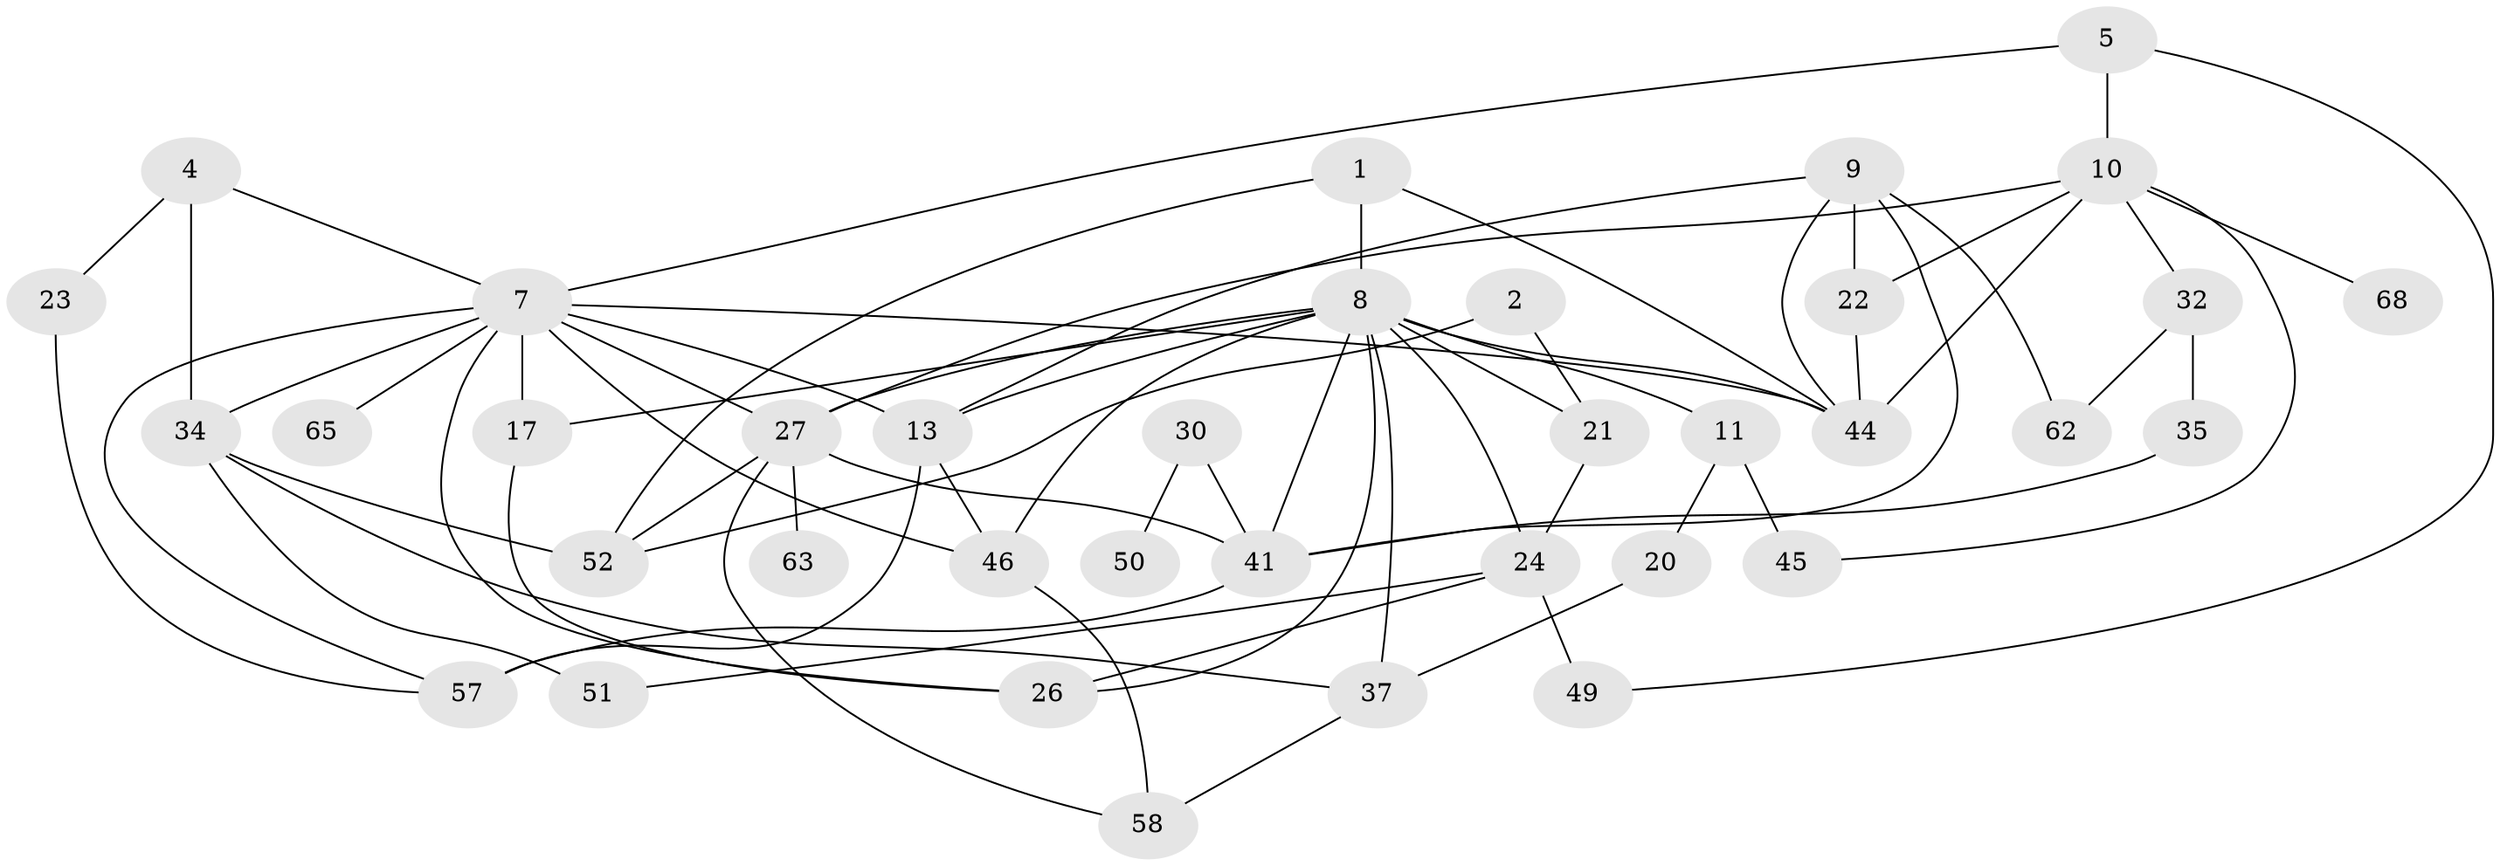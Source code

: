 // original degree distribution, {3: 0.1925925925925926, 2: 0.17777777777777778, 0: 0.18518518518518517, 4: 0.1259259259259259, 1: 0.2518518518518518, 5: 0.044444444444444446, 6: 0.022222222222222223}
// Generated by graph-tools (version 1.1) at 2025/48/03/04/25 22:48:18]
// undirected, 37 vertices, 69 edges
graph export_dot {
  node [color=gray90,style=filled];
  1;
  2;
  4;
  5;
  7;
  8;
  9;
  10;
  11;
  13;
  17;
  20;
  21;
  22;
  23;
  24;
  26;
  27;
  30;
  32;
  34;
  35;
  37;
  41;
  44;
  45;
  46;
  49;
  50;
  51;
  52;
  57;
  58;
  62;
  63;
  65;
  68;
  1 -- 8 [weight=1.0];
  1 -- 44 [weight=1.0];
  1 -- 52 [weight=1.0];
  2 -- 21 [weight=1.0];
  2 -- 52 [weight=1.0];
  4 -- 7 [weight=1.0];
  4 -- 23 [weight=1.0];
  4 -- 34 [weight=1.0];
  5 -- 7 [weight=1.0];
  5 -- 10 [weight=1.0];
  5 -- 49 [weight=1.0];
  7 -- 13 [weight=1.0];
  7 -- 17 [weight=1.0];
  7 -- 26 [weight=1.0];
  7 -- 27 [weight=1.0];
  7 -- 34 [weight=1.0];
  7 -- 44 [weight=1.0];
  7 -- 46 [weight=1.0];
  7 -- 57 [weight=1.0];
  7 -- 65 [weight=1.0];
  8 -- 11 [weight=1.0];
  8 -- 13 [weight=1.0];
  8 -- 17 [weight=1.0];
  8 -- 21 [weight=1.0];
  8 -- 24 [weight=1.0];
  8 -- 26 [weight=2.0];
  8 -- 27 [weight=2.0];
  8 -- 37 [weight=1.0];
  8 -- 41 [weight=1.0];
  8 -- 44 [weight=1.0];
  8 -- 46 [weight=1.0];
  9 -- 13 [weight=1.0];
  9 -- 22 [weight=1.0];
  9 -- 41 [weight=1.0];
  9 -- 44 [weight=1.0];
  9 -- 62 [weight=1.0];
  10 -- 22 [weight=1.0];
  10 -- 27 [weight=1.0];
  10 -- 32 [weight=1.0];
  10 -- 44 [weight=1.0];
  10 -- 45 [weight=1.0];
  10 -- 68 [weight=1.0];
  11 -- 20 [weight=1.0];
  11 -- 45 [weight=2.0];
  13 -- 46 [weight=1.0];
  13 -- 57 [weight=2.0];
  17 -- 26 [weight=1.0];
  20 -- 37 [weight=1.0];
  21 -- 24 [weight=1.0];
  22 -- 44 [weight=1.0];
  23 -- 57 [weight=1.0];
  24 -- 26 [weight=1.0];
  24 -- 49 [weight=1.0];
  24 -- 51 [weight=1.0];
  27 -- 41 [weight=1.0];
  27 -- 52 [weight=1.0];
  27 -- 58 [weight=1.0];
  27 -- 63 [weight=1.0];
  30 -- 41 [weight=1.0];
  30 -- 50 [weight=1.0];
  32 -- 35 [weight=1.0];
  32 -- 62 [weight=1.0];
  34 -- 37 [weight=1.0];
  34 -- 51 [weight=1.0];
  34 -- 52 [weight=1.0];
  35 -- 41 [weight=1.0];
  37 -- 58 [weight=1.0];
  41 -- 57 [weight=1.0];
  46 -- 58 [weight=1.0];
}
